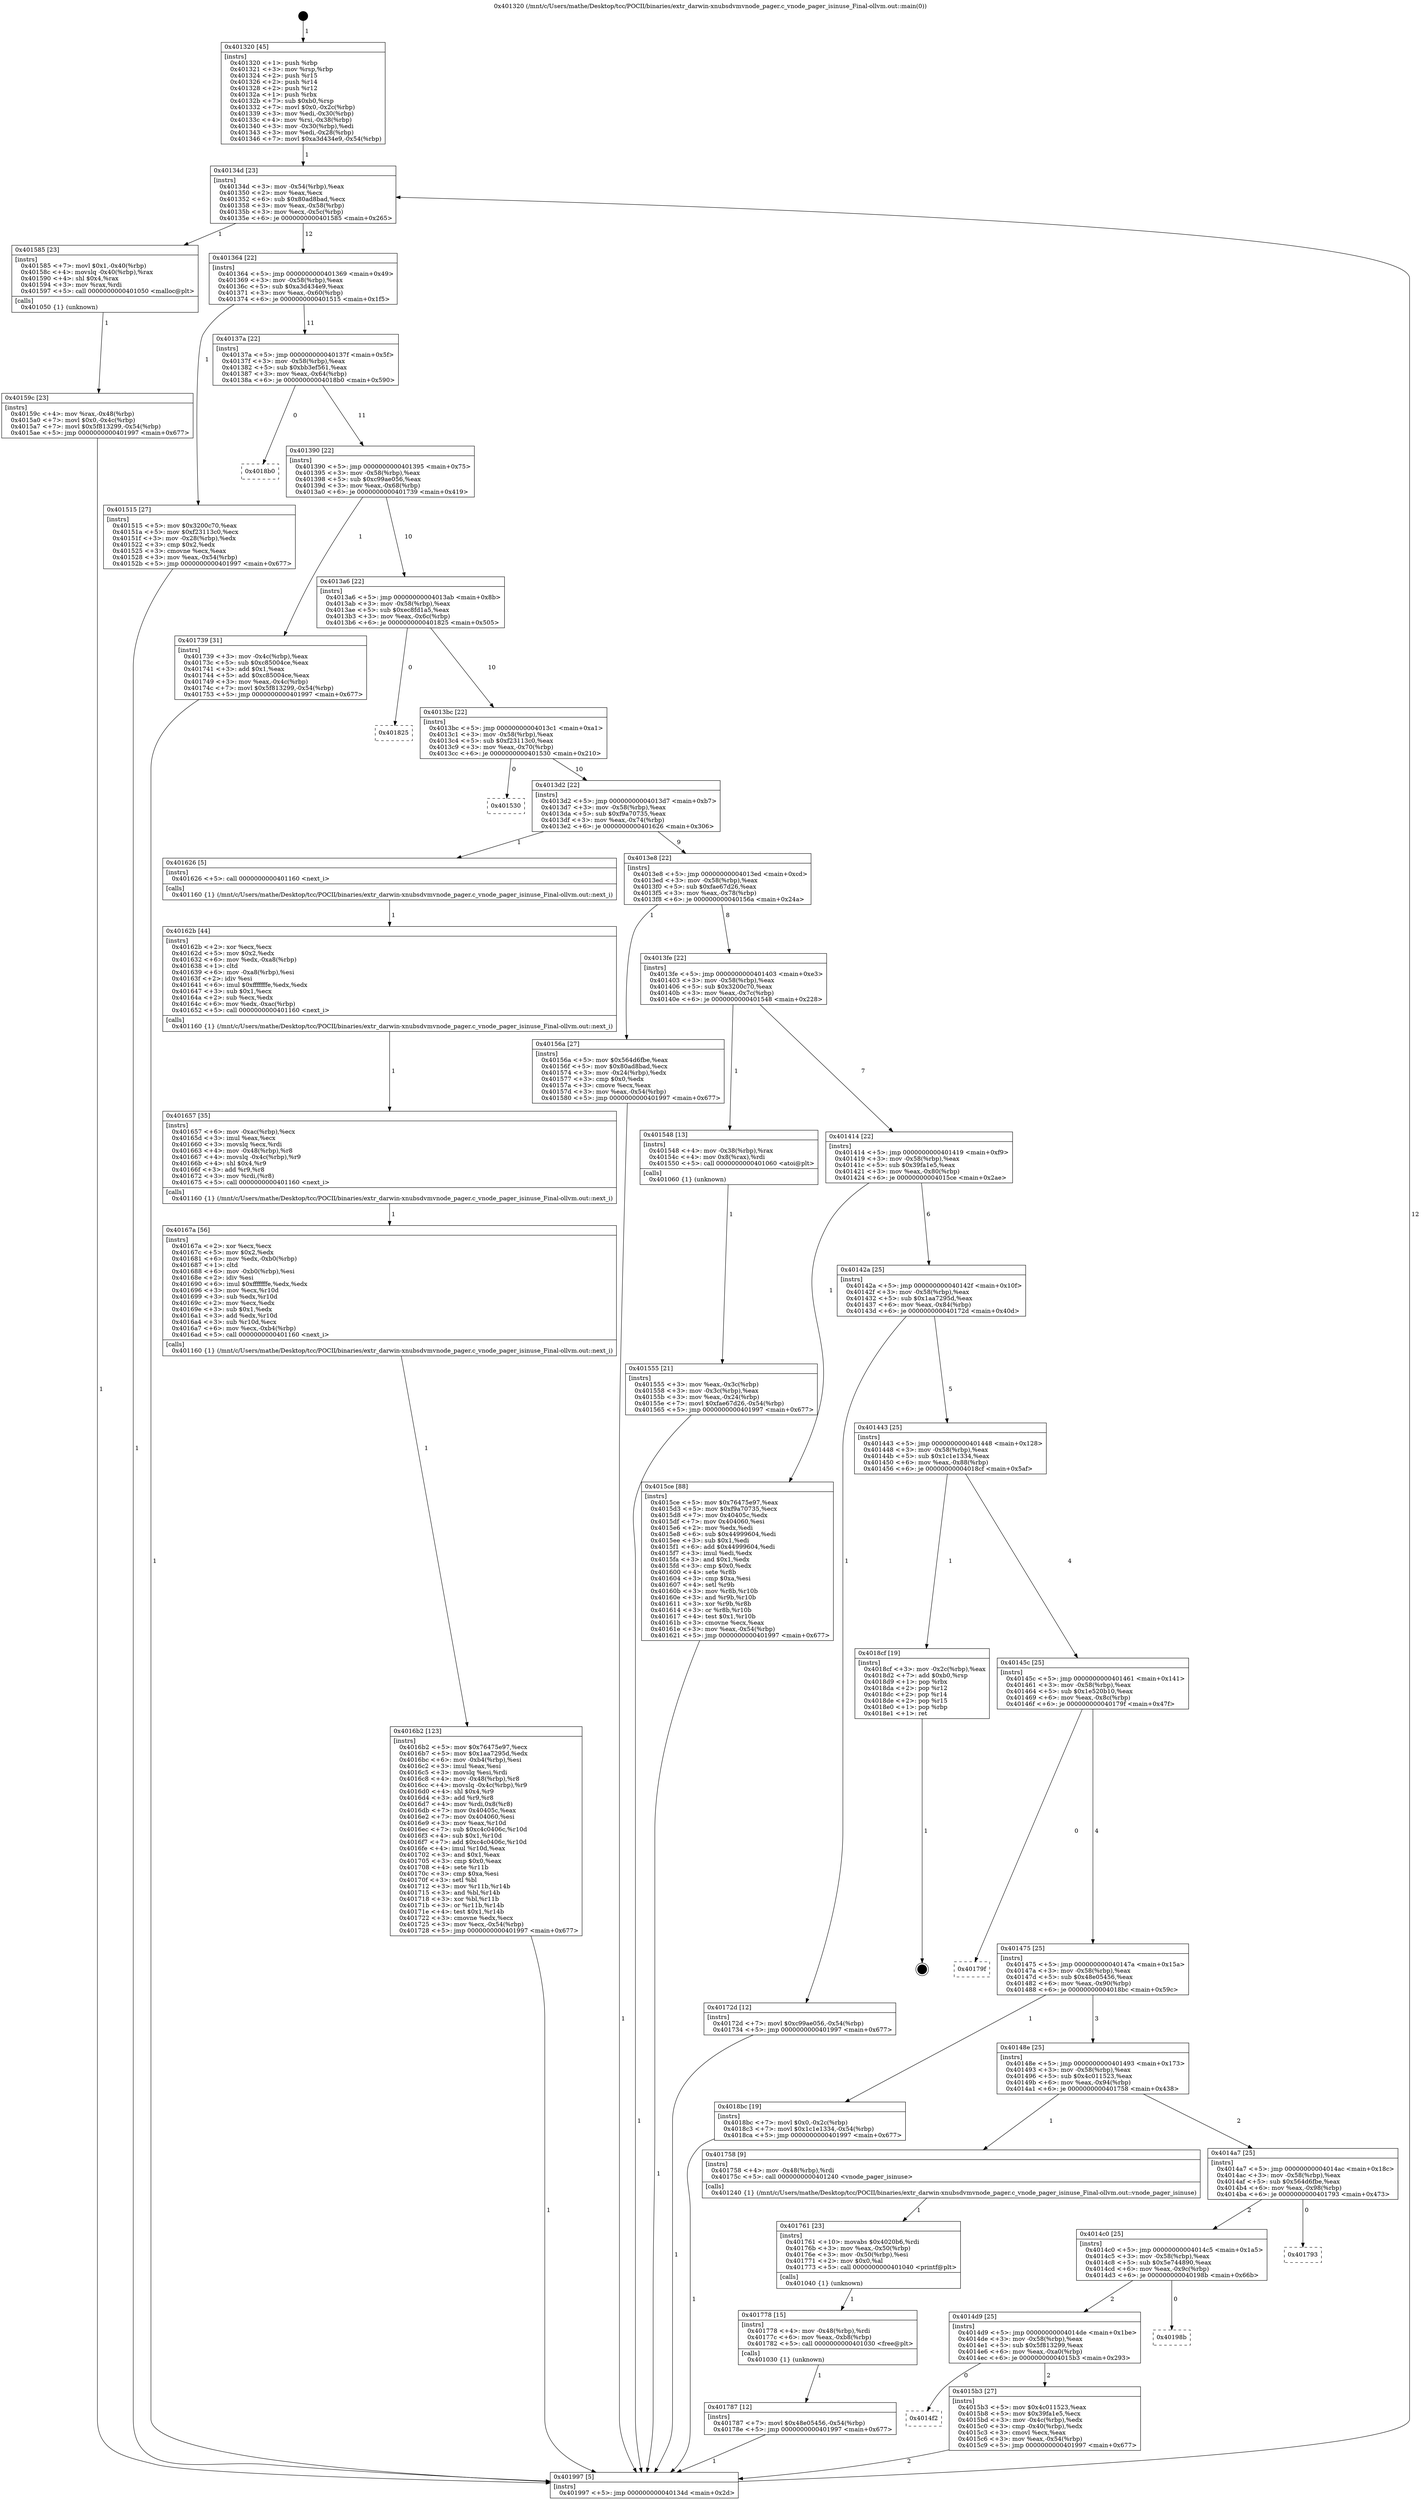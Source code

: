digraph "0x401320" {
  label = "0x401320 (/mnt/c/Users/mathe/Desktop/tcc/POCII/binaries/extr_darwin-xnubsdvmvnode_pager.c_vnode_pager_isinuse_Final-ollvm.out::main(0))"
  labelloc = "t"
  node[shape=record]

  Entry [label="",width=0.3,height=0.3,shape=circle,fillcolor=black,style=filled]
  "0x40134d" [label="{
     0x40134d [23]\l
     | [instrs]\l
     &nbsp;&nbsp;0x40134d \<+3\>: mov -0x54(%rbp),%eax\l
     &nbsp;&nbsp;0x401350 \<+2\>: mov %eax,%ecx\l
     &nbsp;&nbsp;0x401352 \<+6\>: sub $0x80ad8bad,%ecx\l
     &nbsp;&nbsp;0x401358 \<+3\>: mov %eax,-0x58(%rbp)\l
     &nbsp;&nbsp;0x40135b \<+3\>: mov %ecx,-0x5c(%rbp)\l
     &nbsp;&nbsp;0x40135e \<+6\>: je 0000000000401585 \<main+0x265\>\l
  }"]
  "0x401585" [label="{
     0x401585 [23]\l
     | [instrs]\l
     &nbsp;&nbsp;0x401585 \<+7\>: movl $0x1,-0x40(%rbp)\l
     &nbsp;&nbsp;0x40158c \<+4\>: movslq -0x40(%rbp),%rax\l
     &nbsp;&nbsp;0x401590 \<+4\>: shl $0x4,%rax\l
     &nbsp;&nbsp;0x401594 \<+3\>: mov %rax,%rdi\l
     &nbsp;&nbsp;0x401597 \<+5\>: call 0000000000401050 \<malloc@plt\>\l
     | [calls]\l
     &nbsp;&nbsp;0x401050 \{1\} (unknown)\l
  }"]
  "0x401364" [label="{
     0x401364 [22]\l
     | [instrs]\l
     &nbsp;&nbsp;0x401364 \<+5\>: jmp 0000000000401369 \<main+0x49\>\l
     &nbsp;&nbsp;0x401369 \<+3\>: mov -0x58(%rbp),%eax\l
     &nbsp;&nbsp;0x40136c \<+5\>: sub $0xa3d434e9,%eax\l
     &nbsp;&nbsp;0x401371 \<+3\>: mov %eax,-0x60(%rbp)\l
     &nbsp;&nbsp;0x401374 \<+6\>: je 0000000000401515 \<main+0x1f5\>\l
  }"]
  Exit [label="",width=0.3,height=0.3,shape=circle,fillcolor=black,style=filled,peripheries=2]
  "0x401515" [label="{
     0x401515 [27]\l
     | [instrs]\l
     &nbsp;&nbsp;0x401515 \<+5\>: mov $0x3200c70,%eax\l
     &nbsp;&nbsp;0x40151a \<+5\>: mov $0xf23113c0,%ecx\l
     &nbsp;&nbsp;0x40151f \<+3\>: mov -0x28(%rbp),%edx\l
     &nbsp;&nbsp;0x401522 \<+3\>: cmp $0x2,%edx\l
     &nbsp;&nbsp;0x401525 \<+3\>: cmovne %ecx,%eax\l
     &nbsp;&nbsp;0x401528 \<+3\>: mov %eax,-0x54(%rbp)\l
     &nbsp;&nbsp;0x40152b \<+5\>: jmp 0000000000401997 \<main+0x677\>\l
  }"]
  "0x40137a" [label="{
     0x40137a [22]\l
     | [instrs]\l
     &nbsp;&nbsp;0x40137a \<+5\>: jmp 000000000040137f \<main+0x5f\>\l
     &nbsp;&nbsp;0x40137f \<+3\>: mov -0x58(%rbp),%eax\l
     &nbsp;&nbsp;0x401382 \<+5\>: sub $0xbb3ef561,%eax\l
     &nbsp;&nbsp;0x401387 \<+3\>: mov %eax,-0x64(%rbp)\l
     &nbsp;&nbsp;0x40138a \<+6\>: je 00000000004018b0 \<main+0x590\>\l
  }"]
  "0x401997" [label="{
     0x401997 [5]\l
     | [instrs]\l
     &nbsp;&nbsp;0x401997 \<+5\>: jmp 000000000040134d \<main+0x2d\>\l
  }"]
  "0x401320" [label="{
     0x401320 [45]\l
     | [instrs]\l
     &nbsp;&nbsp;0x401320 \<+1\>: push %rbp\l
     &nbsp;&nbsp;0x401321 \<+3\>: mov %rsp,%rbp\l
     &nbsp;&nbsp;0x401324 \<+2\>: push %r15\l
     &nbsp;&nbsp;0x401326 \<+2\>: push %r14\l
     &nbsp;&nbsp;0x401328 \<+2\>: push %r12\l
     &nbsp;&nbsp;0x40132a \<+1\>: push %rbx\l
     &nbsp;&nbsp;0x40132b \<+7\>: sub $0xb0,%rsp\l
     &nbsp;&nbsp;0x401332 \<+7\>: movl $0x0,-0x2c(%rbp)\l
     &nbsp;&nbsp;0x401339 \<+3\>: mov %edi,-0x30(%rbp)\l
     &nbsp;&nbsp;0x40133c \<+4\>: mov %rsi,-0x38(%rbp)\l
     &nbsp;&nbsp;0x401340 \<+3\>: mov -0x30(%rbp),%edi\l
     &nbsp;&nbsp;0x401343 \<+3\>: mov %edi,-0x28(%rbp)\l
     &nbsp;&nbsp;0x401346 \<+7\>: movl $0xa3d434e9,-0x54(%rbp)\l
  }"]
  "0x401787" [label="{
     0x401787 [12]\l
     | [instrs]\l
     &nbsp;&nbsp;0x401787 \<+7\>: movl $0x48e05456,-0x54(%rbp)\l
     &nbsp;&nbsp;0x40178e \<+5\>: jmp 0000000000401997 \<main+0x677\>\l
  }"]
  "0x4018b0" [label="{
     0x4018b0\l
  }", style=dashed]
  "0x401390" [label="{
     0x401390 [22]\l
     | [instrs]\l
     &nbsp;&nbsp;0x401390 \<+5\>: jmp 0000000000401395 \<main+0x75\>\l
     &nbsp;&nbsp;0x401395 \<+3\>: mov -0x58(%rbp),%eax\l
     &nbsp;&nbsp;0x401398 \<+5\>: sub $0xc99ae056,%eax\l
     &nbsp;&nbsp;0x40139d \<+3\>: mov %eax,-0x68(%rbp)\l
     &nbsp;&nbsp;0x4013a0 \<+6\>: je 0000000000401739 \<main+0x419\>\l
  }"]
  "0x401778" [label="{
     0x401778 [15]\l
     | [instrs]\l
     &nbsp;&nbsp;0x401778 \<+4\>: mov -0x48(%rbp),%rdi\l
     &nbsp;&nbsp;0x40177c \<+6\>: mov %eax,-0xb8(%rbp)\l
     &nbsp;&nbsp;0x401782 \<+5\>: call 0000000000401030 \<free@plt\>\l
     | [calls]\l
     &nbsp;&nbsp;0x401030 \{1\} (unknown)\l
  }"]
  "0x401739" [label="{
     0x401739 [31]\l
     | [instrs]\l
     &nbsp;&nbsp;0x401739 \<+3\>: mov -0x4c(%rbp),%eax\l
     &nbsp;&nbsp;0x40173c \<+5\>: sub $0xc85004ce,%eax\l
     &nbsp;&nbsp;0x401741 \<+3\>: add $0x1,%eax\l
     &nbsp;&nbsp;0x401744 \<+5\>: add $0xc85004ce,%eax\l
     &nbsp;&nbsp;0x401749 \<+3\>: mov %eax,-0x4c(%rbp)\l
     &nbsp;&nbsp;0x40174c \<+7\>: movl $0x5f813299,-0x54(%rbp)\l
     &nbsp;&nbsp;0x401753 \<+5\>: jmp 0000000000401997 \<main+0x677\>\l
  }"]
  "0x4013a6" [label="{
     0x4013a6 [22]\l
     | [instrs]\l
     &nbsp;&nbsp;0x4013a6 \<+5\>: jmp 00000000004013ab \<main+0x8b\>\l
     &nbsp;&nbsp;0x4013ab \<+3\>: mov -0x58(%rbp),%eax\l
     &nbsp;&nbsp;0x4013ae \<+5\>: sub $0xec8fd1a5,%eax\l
     &nbsp;&nbsp;0x4013b3 \<+3\>: mov %eax,-0x6c(%rbp)\l
     &nbsp;&nbsp;0x4013b6 \<+6\>: je 0000000000401825 \<main+0x505\>\l
  }"]
  "0x401761" [label="{
     0x401761 [23]\l
     | [instrs]\l
     &nbsp;&nbsp;0x401761 \<+10\>: movabs $0x4020b6,%rdi\l
     &nbsp;&nbsp;0x40176b \<+3\>: mov %eax,-0x50(%rbp)\l
     &nbsp;&nbsp;0x40176e \<+3\>: mov -0x50(%rbp),%esi\l
     &nbsp;&nbsp;0x401771 \<+2\>: mov $0x0,%al\l
     &nbsp;&nbsp;0x401773 \<+5\>: call 0000000000401040 \<printf@plt\>\l
     | [calls]\l
     &nbsp;&nbsp;0x401040 \{1\} (unknown)\l
  }"]
  "0x401825" [label="{
     0x401825\l
  }", style=dashed]
  "0x4013bc" [label="{
     0x4013bc [22]\l
     | [instrs]\l
     &nbsp;&nbsp;0x4013bc \<+5\>: jmp 00000000004013c1 \<main+0xa1\>\l
     &nbsp;&nbsp;0x4013c1 \<+3\>: mov -0x58(%rbp),%eax\l
     &nbsp;&nbsp;0x4013c4 \<+5\>: sub $0xf23113c0,%eax\l
     &nbsp;&nbsp;0x4013c9 \<+3\>: mov %eax,-0x70(%rbp)\l
     &nbsp;&nbsp;0x4013cc \<+6\>: je 0000000000401530 \<main+0x210\>\l
  }"]
  "0x4016b2" [label="{
     0x4016b2 [123]\l
     | [instrs]\l
     &nbsp;&nbsp;0x4016b2 \<+5\>: mov $0x76475e97,%ecx\l
     &nbsp;&nbsp;0x4016b7 \<+5\>: mov $0x1aa7295d,%edx\l
     &nbsp;&nbsp;0x4016bc \<+6\>: mov -0xb4(%rbp),%esi\l
     &nbsp;&nbsp;0x4016c2 \<+3\>: imul %eax,%esi\l
     &nbsp;&nbsp;0x4016c5 \<+3\>: movslq %esi,%rdi\l
     &nbsp;&nbsp;0x4016c8 \<+4\>: mov -0x48(%rbp),%r8\l
     &nbsp;&nbsp;0x4016cc \<+4\>: movslq -0x4c(%rbp),%r9\l
     &nbsp;&nbsp;0x4016d0 \<+4\>: shl $0x4,%r9\l
     &nbsp;&nbsp;0x4016d4 \<+3\>: add %r9,%r8\l
     &nbsp;&nbsp;0x4016d7 \<+4\>: mov %rdi,0x8(%r8)\l
     &nbsp;&nbsp;0x4016db \<+7\>: mov 0x40405c,%eax\l
     &nbsp;&nbsp;0x4016e2 \<+7\>: mov 0x404060,%esi\l
     &nbsp;&nbsp;0x4016e9 \<+3\>: mov %eax,%r10d\l
     &nbsp;&nbsp;0x4016ec \<+7\>: sub $0xc4c0406c,%r10d\l
     &nbsp;&nbsp;0x4016f3 \<+4\>: sub $0x1,%r10d\l
     &nbsp;&nbsp;0x4016f7 \<+7\>: add $0xc4c0406c,%r10d\l
     &nbsp;&nbsp;0x4016fe \<+4\>: imul %r10d,%eax\l
     &nbsp;&nbsp;0x401702 \<+3\>: and $0x1,%eax\l
     &nbsp;&nbsp;0x401705 \<+3\>: cmp $0x0,%eax\l
     &nbsp;&nbsp;0x401708 \<+4\>: sete %r11b\l
     &nbsp;&nbsp;0x40170c \<+3\>: cmp $0xa,%esi\l
     &nbsp;&nbsp;0x40170f \<+3\>: setl %bl\l
     &nbsp;&nbsp;0x401712 \<+3\>: mov %r11b,%r14b\l
     &nbsp;&nbsp;0x401715 \<+3\>: and %bl,%r14b\l
     &nbsp;&nbsp;0x401718 \<+3\>: xor %bl,%r11b\l
     &nbsp;&nbsp;0x40171b \<+3\>: or %r11b,%r14b\l
     &nbsp;&nbsp;0x40171e \<+4\>: test $0x1,%r14b\l
     &nbsp;&nbsp;0x401722 \<+3\>: cmovne %edx,%ecx\l
     &nbsp;&nbsp;0x401725 \<+3\>: mov %ecx,-0x54(%rbp)\l
     &nbsp;&nbsp;0x401728 \<+5\>: jmp 0000000000401997 \<main+0x677\>\l
  }"]
  "0x401530" [label="{
     0x401530\l
  }", style=dashed]
  "0x4013d2" [label="{
     0x4013d2 [22]\l
     | [instrs]\l
     &nbsp;&nbsp;0x4013d2 \<+5\>: jmp 00000000004013d7 \<main+0xb7\>\l
     &nbsp;&nbsp;0x4013d7 \<+3\>: mov -0x58(%rbp),%eax\l
     &nbsp;&nbsp;0x4013da \<+5\>: sub $0xf9a70735,%eax\l
     &nbsp;&nbsp;0x4013df \<+3\>: mov %eax,-0x74(%rbp)\l
     &nbsp;&nbsp;0x4013e2 \<+6\>: je 0000000000401626 \<main+0x306\>\l
  }"]
  "0x40167a" [label="{
     0x40167a [56]\l
     | [instrs]\l
     &nbsp;&nbsp;0x40167a \<+2\>: xor %ecx,%ecx\l
     &nbsp;&nbsp;0x40167c \<+5\>: mov $0x2,%edx\l
     &nbsp;&nbsp;0x401681 \<+6\>: mov %edx,-0xb0(%rbp)\l
     &nbsp;&nbsp;0x401687 \<+1\>: cltd\l
     &nbsp;&nbsp;0x401688 \<+6\>: mov -0xb0(%rbp),%esi\l
     &nbsp;&nbsp;0x40168e \<+2\>: idiv %esi\l
     &nbsp;&nbsp;0x401690 \<+6\>: imul $0xfffffffe,%edx,%edx\l
     &nbsp;&nbsp;0x401696 \<+3\>: mov %ecx,%r10d\l
     &nbsp;&nbsp;0x401699 \<+3\>: sub %edx,%r10d\l
     &nbsp;&nbsp;0x40169c \<+2\>: mov %ecx,%edx\l
     &nbsp;&nbsp;0x40169e \<+3\>: sub $0x1,%edx\l
     &nbsp;&nbsp;0x4016a1 \<+3\>: add %edx,%r10d\l
     &nbsp;&nbsp;0x4016a4 \<+3\>: sub %r10d,%ecx\l
     &nbsp;&nbsp;0x4016a7 \<+6\>: mov %ecx,-0xb4(%rbp)\l
     &nbsp;&nbsp;0x4016ad \<+5\>: call 0000000000401160 \<next_i\>\l
     | [calls]\l
     &nbsp;&nbsp;0x401160 \{1\} (/mnt/c/Users/mathe/Desktop/tcc/POCII/binaries/extr_darwin-xnubsdvmvnode_pager.c_vnode_pager_isinuse_Final-ollvm.out::next_i)\l
  }"]
  "0x401626" [label="{
     0x401626 [5]\l
     | [instrs]\l
     &nbsp;&nbsp;0x401626 \<+5\>: call 0000000000401160 \<next_i\>\l
     | [calls]\l
     &nbsp;&nbsp;0x401160 \{1\} (/mnt/c/Users/mathe/Desktop/tcc/POCII/binaries/extr_darwin-xnubsdvmvnode_pager.c_vnode_pager_isinuse_Final-ollvm.out::next_i)\l
  }"]
  "0x4013e8" [label="{
     0x4013e8 [22]\l
     | [instrs]\l
     &nbsp;&nbsp;0x4013e8 \<+5\>: jmp 00000000004013ed \<main+0xcd\>\l
     &nbsp;&nbsp;0x4013ed \<+3\>: mov -0x58(%rbp),%eax\l
     &nbsp;&nbsp;0x4013f0 \<+5\>: sub $0xfae67d26,%eax\l
     &nbsp;&nbsp;0x4013f5 \<+3\>: mov %eax,-0x78(%rbp)\l
     &nbsp;&nbsp;0x4013f8 \<+6\>: je 000000000040156a \<main+0x24a\>\l
  }"]
  "0x401657" [label="{
     0x401657 [35]\l
     | [instrs]\l
     &nbsp;&nbsp;0x401657 \<+6\>: mov -0xac(%rbp),%ecx\l
     &nbsp;&nbsp;0x40165d \<+3\>: imul %eax,%ecx\l
     &nbsp;&nbsp;0x401660 \<+3\>: movslq %ecx,%rdi\l
     &nbsp;&nbsp;0x401663 \<+4\>: mov -0x48(%rbp),%r8\l
     &nbsp;&nbsp;0x401667 \<+4\>: movslq -0x4c(%rbp),%r9\l
     &nbsp;&nbsp;0x40166b \<+4\>: shl $0x4,%r9\l
     &nbsp;&nbsp;0x40166f \<+3\>: add %r9,%r8\l
     &nbsp;&nbsp;0x401672 \<+3\>: mov %rdi,(%r8)\l
     &nbsp;&nbsp;0x401675 \<+5\>: call 0000000000401160 \<next_i\>\l
     | [calls]\l
     &nbsp;&nbsp;0x401160 \{1\} (/mnt/c/Users/mathe/Desktop/tcc/POCII/binaries/extr_darwin-xnubsdvmvnode_pager.c_vnode_pager_isinuse_Final-ollvm.out::next_i)\l
  }"]
  "0x40156a" [label="{
     0x40156a [27]\l
     | [instrs]\l
     &nbsp;&nbsp;0x40156a \<+5\>: mov $0x564d6fbe,%eax\l
     &nbsp;&nbsp;0x40156f \<+5\>: mov $0x80ad8bad,%ecx\l
     &nbsp;&nbsp;0x401574 \<+3\>: mov -0x24(%rbp),%edx\l
     &nbsp;&nbsp;0x401577 \<+3\>: cmp $0x0,%edx\l
     &nbsp;&nbsp;0x40157a \<+3\>: cmove %ecx,%eax\l
     &nbsp;&nbsp;0x40157d \<+3\>: mov %eax,-0x54(%rbp)\l
     &nbsp;&nbsp;0x401580 \<+5\>: jmp 0000000000401997 \<main+0x677\>\l
  }"]
  "0x4013fe" [label="{
     0x4013fe [22]\l
     | [instrs]\l
     &nbsp;&nbsp;0x4013fe \<+5\>: jmp 0000000000401403 \<main+0xe3\>\l
     &nbsp;&nbsp;0x401403 \<+3\>: mov -0x58(%rbp),%eax\l
     &nbsp;&nbsp;0x401406 \<+5\>: sub $0x3200c70,%eax\l
     &nbsp;&nbsp;0x40140b \<+3\>: mov %eax,-0x7c(%rbp)\l
     &nbsp;&nbsp;0x40140e \<+6\>: je 0000000000401548 \<main+0x228\>\l
  }"]
  "0x40162b" [label="{
     0x40162b [44]\l
     | [instrs]\l
     &nbsp;&nbsp;0x40162b \<+2\>: xor %ecx,%ecx\l
     &nbsp;&nbsp;0x40162d \<+5\>: mov $0x2,%edx\l
     &nbsp;&nbsp;0x401632 \<+6\>: mov %edx,-0xa8(%rbp)\l
     &nbsp;&nbsp;0x401638 \<+1\>: cltd\l
     &nbsp;&nbsp;0x401639 \<+6\>: mov -0xa8(%rbp),%esi\l
     &nbsp;&nbsp;0x40163f \<+2\>: idiv %esi\l
     &nbsp;&nbsp;0x401641 \<+6\>: imul $0xfffffffe,%edx,%edx\l
     &nbsp;&nbsp;0x401647 \<+3\>: sub $0x1,%ecx\l
     &nbsp;&nbsp;0x40164a \<+2\>: sub %ecx,%edx\l
     &nbsp;&nbsp;0x40164c \<+6\>: mov %edx,-0xac(%rbp)\l
     &nbsp;&nbsp;0x401652 \<+5\>: call 0000000000401160 \<next_i\>\l
     | [calls]\l
     &nbsp;&nbsp;0x401160 \{1\} (/mnt/c/Users/mathe/Desktop/tcc/POCII/binaries/extr_darwin-xnubsdvmvnode_pager.c_vnode_pager_isinuse_Final-ollvm.out::next_i)\l
  }"]
  "0x401548" [label="{
     0x401548 [13]\l
     | [instrs]\l
     &nbsp;&nbsp;0x401548 \<+4\>: mov -0x38(%rbp),%rax\l
     &nbsp;&nbsp;0x40154c \<+4\>: mov 0x8(%rax),%rdi\l
     &nbsp;&nbsp;0x401550 \<+5\>: call 0000000000401060 \<atoi@plt\>\l
     | [calls]\l
     &nbsp;&nbsp;0x401060 \{1\} (unknown)\l
  }"]
  "0x401414" [label="{
     0x401414 [22]\l
     | [instrs]\l
     &nbsp;&nbsp;0x401414 \<+5\>: jmp 0000000000401419 \<main+0xf9\>\l
     &nbsp;&nbsp;0x401419 \<+3\>: mov -0x58(%rbp),%eax\l
     &nbsp;&nbsp;0x40141c \<+5\>: sub $0x39fa1e5,%eax\l
     &nbsp;&nbsp;0x401421 \<+3\>: mov %eax,-0x80(%rbp)\l
     &nbsp;&nbsp;0x401424 \<+6\>: je 00000000004015ce \<main+0x2ae\>\l
  }"]
  "0x401555" [label="{
     0x401555 [21]\l
     | [instrs]\l
     &nbsp;&nbsp;0x401555 \<+3\>: mov %eax,-0x3c(%rbp)\l
     &nbsp;&nbsp;0x401558 \<+3\>: mov -0x3c(%rbp),%eax\l
     &nbsp;&nbsp;0x40155b \<+3\>: mov %eax,-0x24(%rbp)\l
     &nbsp;&nbsp;0x40155e \<+7\>: movl $0xfae67d26,-0x54(%rbp)\l
     &nbsp;&nbsp;0x401565 \<+5\>: jmp 0000000000401997 \<main+0x677\>\l
  }"]
  "0x40159c" [label="{
     0x40159c [23]\l
     | [instrs]\l
     &nbsp;&nbsp;0x40159c \<+4\>: mov %rax,-0x48(%rbp)\l
     &nbsp;&nbsp;0x4015a0 \<+7\>: movl $0x0,-0x4c(%rbp)\l
     &nbsp;&nbsp;0x4015a7 \<+7\>: movl $0x5f813299,-0x54(%rbp)\l
     &nbsp;&nbsp;0x4015ae \<+5\>: jmp 0000000000401997 \<main+0x677\>\l
  }"]
  "0x4014f2" [label="{
     0x4014f2\l
  }", style=dashed]
  "0x4015ce" [label="{
     0x4015ce [88]\l
     | [instrs]\l
     &nbsp;&nbsp;0x4015ce \<+5\>: mov $0x76475e97,%eax\l
     &nbsp;&nbsp;0x4015d3 \<+5\>: mov $0xf9a70735,%ecx\l
     &nbsp;&nbsp;0x4015d8 \<+7\>: mov 0x40405c,%edx\l
     &nbsp;&nbsp;0x4015df \<+7\>: mov 0x404060,%esi\l
     &nbsp;&nbsp;0x4015e6 \<+2\>: mov %edx,%edi\l
     &nbsp;&nbsp;0x4015e8 \<+6\>: sub $0x44999604,%edi\l
     &nbsp;&nbsp;0x4015ee \<+3\>: sub $0x1,%edi\l
     &nbsp;&nbsp;0x4015f1 \<+6\>: add $0x44999604,%edi\l
     &nbsp;&nbsp;0x4015f7 \<+3\>: imul %edi,%edx\l
     &nbsp;&nbsp;0x4015fa \<+3\>: and $0x1,%edx\l
     &nbsp;&nbsp;0x4015fd \<+3\>: cmp $0x0,%edx\l
     &nbsp;&nbsp;0x401600 \<+4\>: sete %r8b\l
     &nbsp;&nbsp;0x401604 \<+3\>: cmp $0xa,%esi\l
     &nbsp;&nbsp;0x401607 \<+4\>: setl %r9b\l
     &nbsp;&nbsp;0x40160b \<+3\>: mov %r8b,%r10b\l
     &nbsp;&nbsp;0x40160e \<+3\>: and %r9b,%r10b\l
     &nbsp;&nbsp;0x401611 \<+3\>: xor %r9b,%r8b\l
     &nbsp;&nbsp;0x401614 \<+3\>: or %r8b,%r10b\l
     &nbsp;&nbsp;0x401617 \<+4\>: test $0x1,%r10b\l
     &nbsp;&nbsp;0x40161b \<+3\>: cmovne %ecx,%eax\l
     &nbsp;&nbsp;0x40161e \<+3\>: mov %eax,-0x54(%rbp)\l
     &nbsp;&nbsp;0x401621 \<+5\>: jmp 0000000000401997 \<main+0x677\>\l
  }"]
  "0x40142a" [label="{
     0x40142a [25]\l
     | [instrs]\l
     &nbsp;&nbsp;0x40142a \<+5\>: jmp 000000000040142f \<main+0x10f\>\l
     &nbsp;&nbsp;0x40142f \<+3\>: mov -0x58(%rbp),%eax\l
     &nbsp;&nbsp;0x401432 \<+5\>: sub $0x1aa7295d,%eax\l
     &nbsp;&nbsp;0x401437 \<+6\>: mov %eax,-0x84(%rbp)\l
     &nbsp;&nbsp;0x40143d \<+6\>: je 000000000040172d \<main+0x40d\>\l
  }"]
  "0x4015b3" [label="{
     0x4015b3 [27]\l
     | [instrs]\l
     &nbsp;&nbsp;0x4015b3 \<+5\>: mov $0x4c011523,%eax\l
     &nbsp;&nbsp;0x4015b8 \<+5\>: mov $0x39fa1e5,%ecx\l
     &nbsp;&nbsp;0x4015bd \<+3\>: mov -0x4c(%rbp),%edx\l
     &nbsp;&nbsp;0x4015c0 \<+3\>: cmp -0x40(%rbp),%edx\l
     &nbsp;&nbsp;0x4015c3 \<+3\>: cmovl %ecx,%eax\l
     &nbsp;&nbsp;0x4015c6 \<+3\>: mov %eax,-0x54(%rbp)\l
     &nbsp;&nbsp;0x4015c9 \<+5\>: jmp 0000000000401997 \<main+0x677\>\l
  }"]
  "0x40172d" [label="{
     0x40172d [12]\l
     | [instrs]\l
     &nbsp;&nbsp;0x40172d \<+7\>: movl $0xc99ae056,-0x54(%rbp)\l
     &nbsp;&nbsp;0x401734 \<+5\>: jmp 0000000000401997 \<main+0x677\>\l
  }"]
  "0x401443" [label="{
     0x401443 [25]\l
     | [instrs]\l
     &nbsp;&nbsp;0x401443 \<+5\>: jmp 0000000000401448 \<main+0x128\>\l
     &nbsp;&nbsp;0x401448 \<+3\>: mov -0x58(%rbp),%eax\l
     &nbsp;&nbsp;0x40144b \<+5\>: sub $0x1c1e1334,%eax\l
     &nbsp;&nbsp;0x401450 \<+6\>: mov %eax,-0x88(%rbp)\l
     &nbsp;&nbsp;0x401456 \<+6\>: je 00000000004018cf \<main+0x5af\>\l
  }"]
  "0x4014d9" [label="{
     0x4014d9 [25]\l
     | [instrs]\l
     &nbsp;&nbsp;0x4014d9 \<+5\>: jmp 00000000004014de \<main+0x1be\>\l
     &nbsp;&nbsp;0x4014de \<+3\>: mov -0x58(%rbp),%eax\l
     &nbsp;&nbsp;0x4014e1 \<+5\>: sub $0x5f813299,%eax\l
     &nbsp;&nbsp;0x4014e6 \<+6\>: mov %eax,-0xa0(%rbp)\l
     &nbsp;&nbsp;0x4014ec \<+6\>: je 00000000004015b3 \<main+0x293\>\l
  }"]
  "0x4018cf" [label="{
     0x4018cf [19]\l
     | [instrs]\l
     &nbsp;&nbsp;0x4018cf \<+3\>: mov -0x2c(%rbp),%eax\l
     &nbsp;&nbsp;0x4018d2 \<+7\>: add $0xb0,%rsp\l
     &nbsp;&nbsp;0x4018d9 \<+1\>: pop %rbx\l
     &nbsp;&nbsp;0x4018da \<+2\>: pop %r12\l
     &nbsp;&nbsp;0x4018dc \<+2\>: pop %r14\l
     &nbsp;&nbsp;0x4018de \<+2\>: pop %r15\l
     &nbsp;&nbsp;0x4018e0 \<+1\>: pop %rbp\l
     &nbsp;&nbsp;0x4018e1 \<+1\>: ret\l
  }"]
  "0x40145c" [label="{
     0x40145c [25]\l
     | [instrs]\l
     &nbsp;&nbsp;0x40145c \<+5\>: jmp 0000000000401461 \<main+0x141\>\l
     &nbsp;&nbsp;0x401461 \<+3\>: mov -0x58(%rbp),%eax\l
     &nbsp;&nbsp;0x401464 \<+5\>: sub $0x1e520b10,%eax\l
     &nbsp;&nbsp;0x401469 \<+6\>: mov %eax,-0x8c(%rbp)\l
     &nbsp;&nbsp;0x40146f \<+6\>: je 000000000040179f \<main+0x47f\>\l
  }"]
  "0x40198b" [label="{
     0x40198b\l
  }", style=dashed]
  "0x40179f" [label="{
     0x40179f\l
  }", style=dashed]
  "0x401475" [label="{
     0x401475 [25]\l
     | [instrs]\l
     &nbsp;&nbsp;0x401475 \<+5\>: jmp 000000000040147a \<main+0x15a\>\l
     &nbsp;&nbsp;0x40147a \<+3\>: mov -0x58(%rbp),%eax\l
     &nbsp;&nbsp;0x40147d \<+5\>: sub $0x48e05456,%eax\l
     &nbsp;&nbsp;0x401482 \<+6\>: mov %eax,-0x90(%rbp)\l
     &nbsp;&nbsp;0x401488 \<+6\>: je 00000000004018bc \<main+0x59c\>\l
  }"]
  "0x4014c0" [label="{
     0x4014c0 [25]\l
     | [instrs]\l
     &nbsp;&nbsp;0x4014c0 \<+5\>: jmp 00000000004014c5 \<main+0x1a5\>\l
     &nbsp;&nbsp;0x4014c5 \<+3\>: mov -0x58(%rbp),%eax\l
     &nbsp;&nbsp;0x4014c8 \<+5\>: sub $0x5e744890,%eax\l
     &nbsp;&nbsp;0x4014cd \<+6\>: mov %eax,-0x9c(%rbp)\l
     &nbsp;&nbsp;0x4014d3 \<+6\>: je 000000000040198b \<main+0x66b\>\l
  }"]
  "0x4018bc" [label="{
     0x4018bc [19]\l
     | [instrs]\l
     &nbsp;&nbsp;0x4018bc \<+7\>: movl $0x0,-0x2c(%rbp)\l
     &nbsp;&nbsp;0x4018c3 \<+7\>: movl $0x1c1e1334,-0x54(%rbp)\l
     &nbsp;&nbsp;0x4018ca \<+5\>: jmp 0000000000401997 \<main+0x677\>\l
  }"]
  "0x40148e" [label="{
     0x40148e [25]\l
     | [instrs]\l
     &nbsp;&nbsp;0x40148e \<+5\>: jmp 0000000000401493 \<main+0x173\>\l
     &nbsp;&nbsp;0x401493 \<+3\>: mov -0x58(%rbp),%eax\l
     &nbsp;&nbsp;0x401496 \<+5\>: sub $0x4c011523,%eax\l
     &nbsp;&nbsp;0x40149b \<+6\>: mov %eax,-0x94(%rbp)\l
     &nbsp;&nbsp;0x4014a1 \<+6\>: je 0000000000401758 \<main+0x438\>\l
  }"]
  "0x401793" [label="{
     0x401793\l
  }", style=dashed]
  "0x401758" [label="{
     0x401758 [9]\l
     | [instrs]\l
     &nbsp;&nbsp;0x401758 \<+4\>: mov -0x48(%rbp),%rdi\l
     &nbsp;&nbsp;0x40175c \<+5\>: call 0000000000401240 \<vnode_pager_isinuse\>\l
     | [calls]\l
     &nbsp;&nbsp;0x401240 \{1\} (/mnt/c/Users/mathe/Desktop/tcc/POCII/binaries/extr_darwin-xnubsdvmvnode_pager.c_vnode_pager_isinuse_Final-ollvm.out::vnode_pager_isinuse)\l
  }"]
  "0x4014a7" [label="{
     0x4014a7 [25]\l
     | [instrs]\l
     &nbsp;&nbsp;0x4014a7 \<+5\>: jmp 00000000004014ac \<main+0x18c\>\l
     &nbsp;&nbsp;0x4014ac \<+3\>: mov -0x58(%rbp),%eax\l
     &nbsp;&nbsp;0x4014af \<+5\>: sub $0x564d6fbe,%eax\l
     &nbsp;&nbsp;0x4014b4 \<+6\>: mov %eax,-0x98(%rbp)\l
     &nbsp;&nbsp;0x4014ba \<+6\>: je 0000000000401793 \<main+0x473\>\l
  }"]
  Entry -> "0x401320" [label=" 1"]
  "0x40134d" -> "0x401585" [label=" 1"]
  "0x40134d" -> "0x401364" [label=" 12"]
  "0x4018cf" -> Exit [label=" 1"]
  "0x401364" -> "0x401515" [label=" 1"]
  "0x401364" -> "0x40137a" [label=" 11"]
  "0x401515" -> "0x401997" [label=" 1"]
  "0x401320" -> "0x40134d" [label=" 1"]
  "0x401997" -> "0x40134d" [label=" 12"]
  "0x4018bc" -> "0x401997" [label=" 1"]
  "0x40137a" -> "0x4018b0" [label=" 0"]
  "0x40137a" -> "0x401390" [label=" 11"]
  "0x401787" -> "0x401997" [label=" 1"]
  "0x401390" -> "0x401739" [label=" 1"]
  "0x401390" -> "0x4013a6" [label=" 10"]
  "0x401778" -> "0x401787" [label=" 1"]
  "0x4013a6" -> "0x401825" [label=" 0"]
  "0x4013a6" -> "0x4013bc" [label=" 10"]
  "0x401761" -> "0x401778" [label=" 1"]
  "0x4013bc" -> "0x401530" [label=" 0"]
  "0x4013bc" -> "0x4013d2" [label=" 10"]
  "0x401758" -> "0x401761" [label=" 1"]
  "0x4013d2" -> "0x401626" [label=" 1"]
  "0x4013d2" -> "0x4013e8" [label=" 9"]
  "0x401739" -> "0x401997" [label=" 1"]
  "0x4013e8" -> "0x40156a" [label=" 1"]
  "0x4013e8" -> "0x4013fe" [label=" 8"]
  "0x40172d" -> "0x401997" [label=" 1"]
  "0x4013fe" -> "0x401548" [label=" 1"]
  "0x4013fe" -> "0x401414" [label=" 7"]
  "0x401548" -> "0x401555" [label=" 1"]
  "0x401555" -> "0x401997" [label=" 1"]
  "0x40156a" -> "0x401997" [label=" 1"]
  "0x401585" -> "0x40159c" [label=" 1"]
  "0x40159c" -> "0x401997" [label=" 1"]
  "0x4016b2" -> "0x401997" [label=" 1"]
  "0x401414" -> "0x4015ce" [label=" 1"]
  "0x401414" -> "0x40142a" [label=" 6"]
  "0x40167a" -> "0x4016b2" [label=" 1"]
  "0x40142a" -> "0x40172d" [label=" 1"]
  "0x40142a" -> "0x401443" [label=" 5"]
  "0x401657" -> "0x40167a" [label=" 1"]
  "0x401443" -> "0x4018cf" [label=" 1"]
  "0x401443" -> "0x40145c" [label=" 4"]
  "0x401626" -> "0x40162b" [label=" 1"]
  "0x40145c" -> "0x40179f" [label=" 0"]
  "0x40145c" -> "0x401475" [label=" 4"]
  "0x4015ce" -> "0x401997" [label=" 1"]
  "0x401475" -> "0x4018bc" [label=" 1"]
  "0x401475" -> "0x40148e" [label=" 3"]
  "0x4014d9" -> "0x4014f2" [label=" 0"]
  "0x40148e" -> "0x401758" [label=" 1"]
  "0x40148e" -> "0x4014a7" [label=" 2"]
  "0x4014d9" -> "0x4015b3" [label=" 2"]
  "0x4014a7" -> "0x401793" [label=" 0"]
  "0x4014a7" -> "0x4014c0" [label=" 2"]
  "0x4015b3" -> "0x401997" [label=" 2"]
  "0x4014c0" -> "0x40198b" [label=" 0"]
  "0x4014c0" -> "0x4014d9" [label=" 2"]
  "0x40162b" -> "0x401657" [label=" 1"]
}
